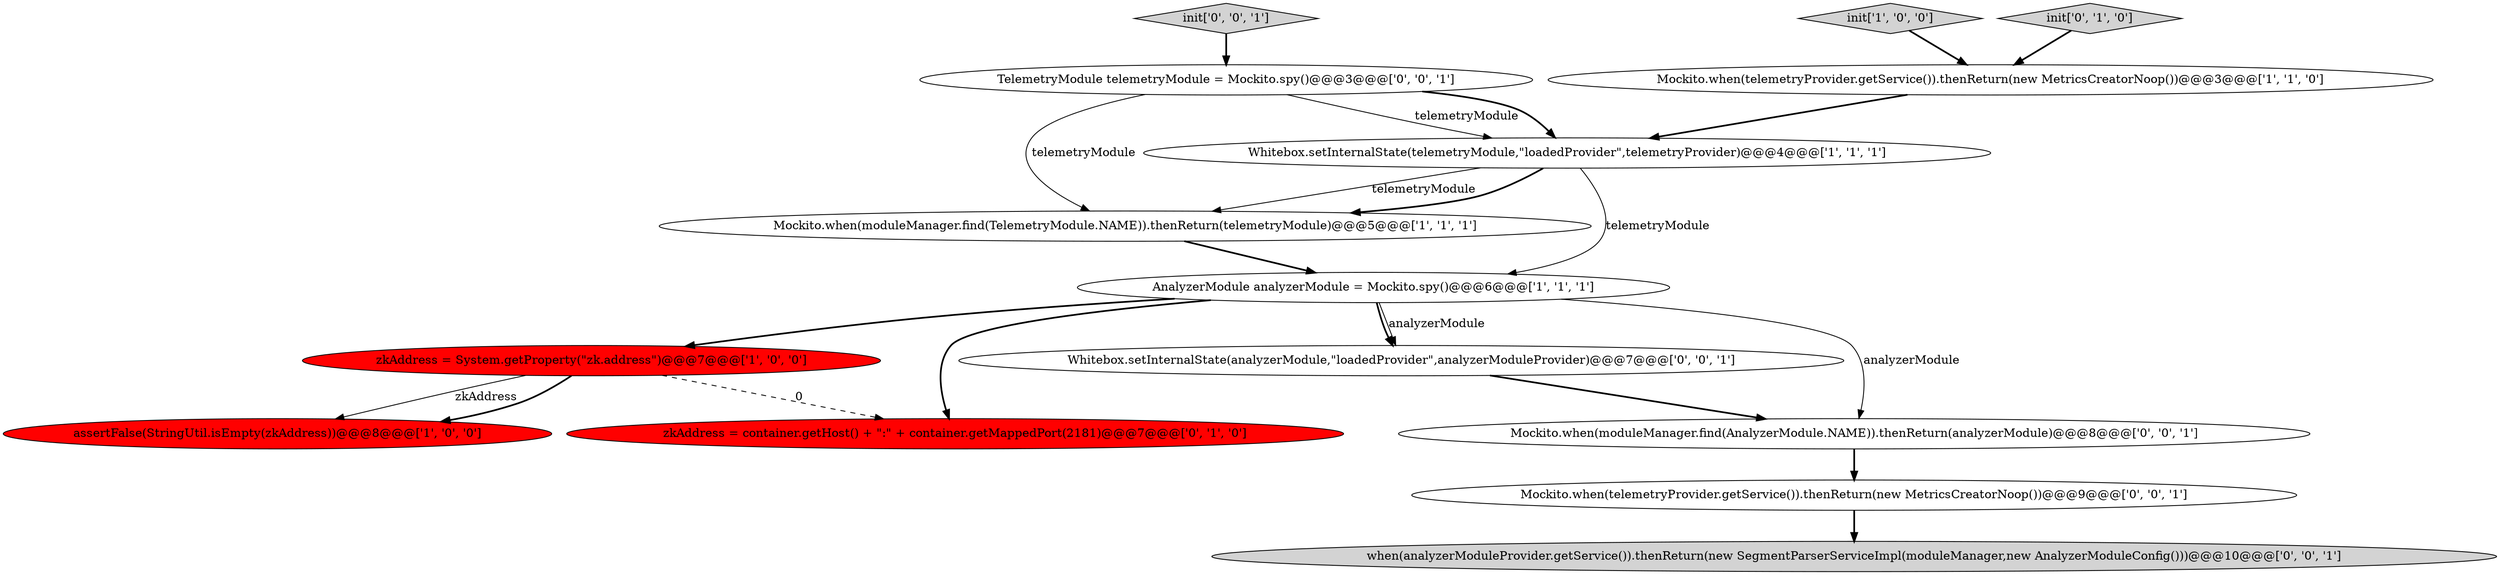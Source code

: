 digraph {
0 [style = filled, label = "Mockito.when(moduleManager.find(TelemetryModule.NAME)).thenReturn(telemetryModule)@@@5@@@['1', '1', '1']", fillcolor = white, shape = ellipse image = "AAA0AAABBB1BBB"];
4 [style = filled, label = "zkAddress = System.getProperty(\"zk.address\")@@@7@@@['1', '0', '0']", fillcolor = red, shape = ellipse image = "AAA1AAABBB1BBB"];
13 [style = filled, label = "init['0', '0', '1']", fillcolor = lightgray, shape = diamond image = "AAA0AAABBB3BBB"];
3 [style = filled, label = "AnalyzerModule analyzerModule = Mockito.spy()@@@6@@@['1', '1', '1']", fillcolor = white, shape = ellipse image = "AAA0AAABBB1BBB"];
6 [style = filled, label = "Mockito.when(telemetryProvider.getService()).thenReturn(new MetricsCreatorNoop())@@@3@@@['1', '1', '0']", fillcolor = white, shape = ellipse image = "AAA0AAABBB1BBB"];
11 [style = filled, label = "Whitebox.setInternalState(analyzerModule,\"loadedProvider\",analyzerModuleProvider)@@@7@@@['0', '0', '1']", fillcolor = white, shape = ellipse image = "AAA0AAABBB3BBB"];
9 [style = filled, label = "when(analyzerModuleProvider.getService()).thenReturn(new SegmentParserServiceImpl(moduleManager,new AnalyzerModuleConfig()))@@@10@@@['0', '0', '1']", fillcolor = lightgray, shape = ellipse image = "AAA0AAABBB3BBB"];
12 [style = filled, label = "Mockito.when(moduleManager.find(AnalyzerModule.NAME)).thenReturn(analyzerModule)@@@8@@@['0', '0', '1']", fillcolor = white, shape = ellipse image = "AAA0AAABBB3BBB"];
14 [style = filled, label = "Mockito.when(telemetryProvider.getService()).thenReturn(new MetricsCreatorNoop())@@@9@@@['0', '0', '1']", fillcolor = white, shape = ellipse image = "AAA0AAABBB3BBB"];
7 [style = filled, label = "init['0', '1', '0']", fillcolor = lightgray, shape = diamond image = "AAA0AAABBB2BBB"];
8 [style = filled, label = "zkAddress = container.getHost() + \":\" + container.getMappedPort(2181)@@@7@@@['0', '1', '0']", fillcolor = red, shape = ellipse image = "AAA1AAABBB2BBB"];
10 [style = filled, label = "TelemetryModule telemetryModule = Mockito.spy()@@@3@@@['0', '0', '1']", fillcolor = white, shape = ellipse image = "AAA0AAABBB3BBB"];
5 [style = filled, label = "Whitebox.setInternalState(telemetryModule,\"loadedProvider\",telemetryProvider)@@@4@@@['1', '1', '1']", fillcolor = white, shape = ellipse image = "AAA0AAABBB1BBB"];
1 [style = filled, label = "assertFalse(StringUtil.isEmpty(zkAddress))@@@8@@@['1', '0', '0']", fillcolor = red, shape = ellipse image = "AAA1AAABBB1BBB"];
2 [style = filled, label = "init['1', '0', '0']", fillcolor = lightgray, shape = diamond image = "AAA0AAABBB1BBB"];
0->3 [style = bold, label=""];
13->10 [style = bold, label=""];
3->12 [style = solid, label="analyzerModule"];
3->11 [style = solid, label="analyzerModule"];
2->6 [style = bold, label=""];
3->11 [style = bold, label=""];
11->12 [style = bold, label=""];
4->1 [style = solid, label="zkAddress"];
10->5 [style = solid, label="telemetryModule"];
3->4 [style = bold, label=""];
5->0 [style = solid, label="telemetryModule"];
6->5 [style = bold, label=""];
10->5 [style = bold, label=""];
5->0 [style = bold, label=""];
3->8 [style = bold, label=""];
7->6 [style = bold, label=""];
10->0 [style = solid, label="telemetryModule"];
12->14 [style = bold, label=""];
4->8 [style = dashed, label="0"];
14->9 [style = bold, label=""];
4->1 [style = bold, label=""];
5->3 [style = solid, label="telemetryModule"];
}
